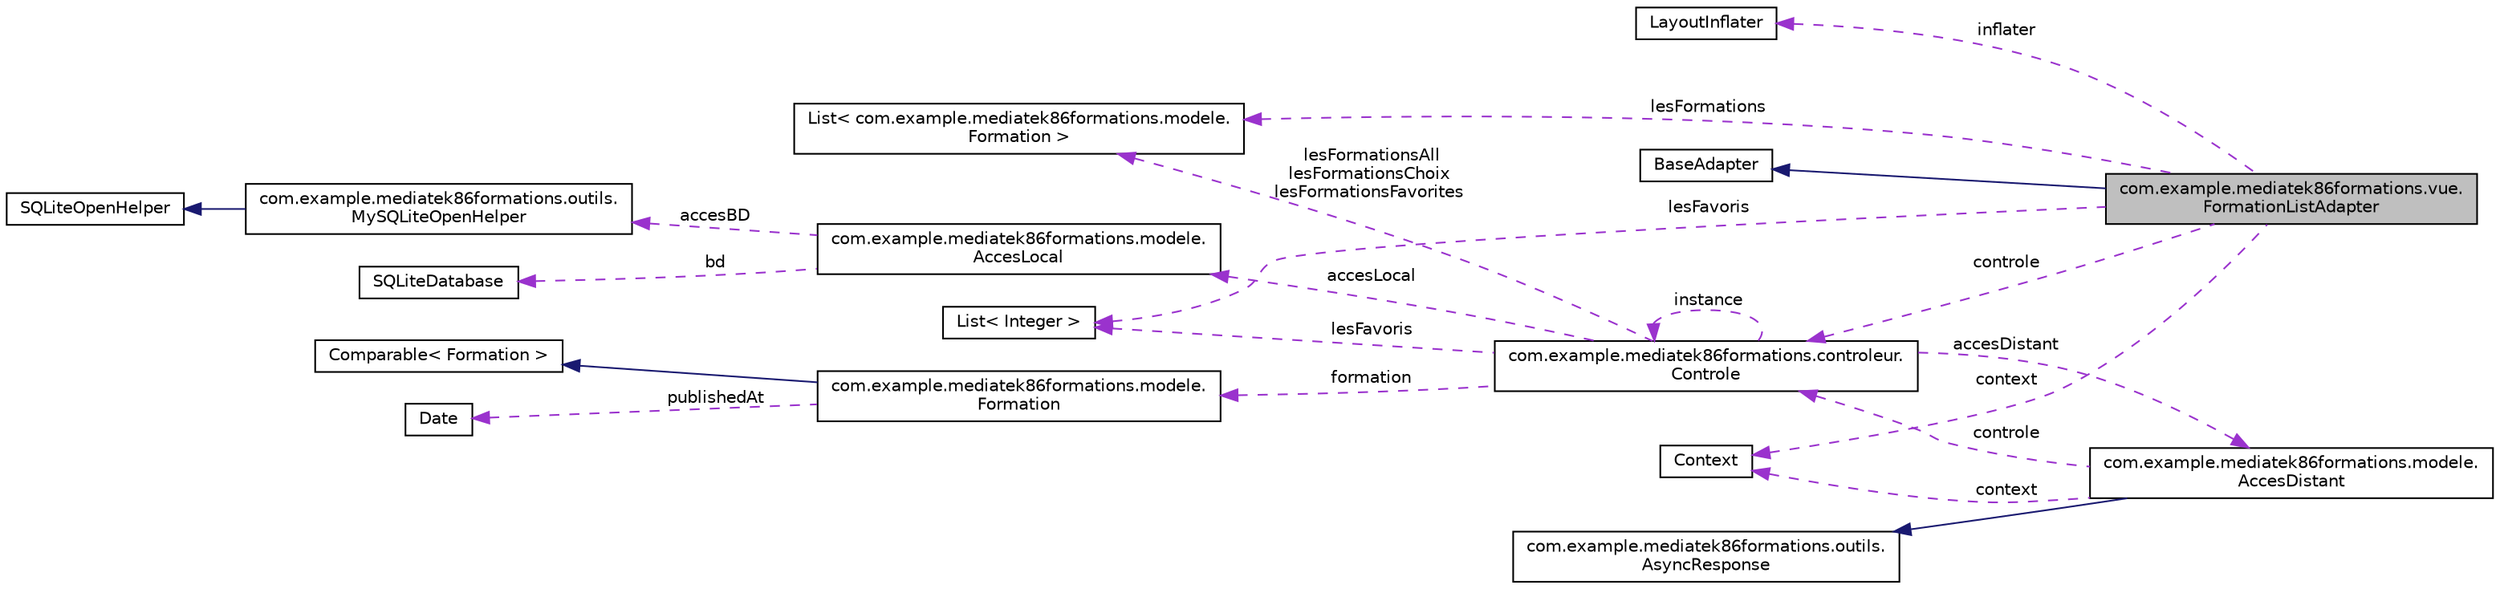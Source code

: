 digraph "com.example.mediatek86formations.vue.FormationListAdapter"
{
 // LATEX_PDF_SIZE
  edge [fontname="Helvetica",fontsize="10",labelfontname="Helvetica",labelfontsize="10"];
  node [fontname="Helvetica",fontsize="10",shape=record];
  rankdir="LR";
  Node1 [label="com.example.mediatek86formations.vue.\lFormationListAdapter",height=0.2,width=0.4,color="black", fillcolor="grey75", style="filled", fontcolor="black",tooltip=" "];
  Node2 -> Node1 [dir="back",color="midnightblue",fontsize="10",style="solid",fontname="Helvetica"];
  Node2 [label="BaseAdapter",height=0.2,width=0.4,color="black", fillcolor="white", style="filled",tooltip=" "];
  Node3 -> Node1 [dir="back",color="darkorchid3",fontsize="10",style="dashed",label=" lesFormations" ,fontname="Helvetica"];
  Node3 [label="List\< com.example.mediatek86formations.modele.\lFormation \>",height=0.2,width=0.4,color="black", fillcolor="white", style="filled",tooltip=" "];
  Node4 -> Node1 [dir="back",color="darkorchid3",fontsize="10",style="dashed",label=" inflater" ,fontname="Helvetica"];
  Node4 [label="LayoutInflater",height=0.2,width=0.4,color="black", fillcolor="white", style="filled",tooltip=" "];
  Node5 -> Node1 [dir="back",color="darkorchid3",fontsize="10",style="dashed",label=" controle" ,fontname="Helvetica"];
  Node5 [label="com.example.mediatek86formations.controleur.\lControle",height=0.2,width=0.4,color="black", fillcolor="white", style="filled",URL="$classcom_1_1example_1_1mediatek86formations_1_1controleur_1_1_controle.html",tooltip=" "];
  Node6 -> Node5 [dir="back",color="darkorchid3",fontsize="10",style="dashed",label=" formation" ,fontname="Helvetica"];
  Node6 [label="com.example.mediatek86formations.modele.\lFormation",height=0.2,width=0.4,color="black", fillcolor="white", style="filled",URL="$classcom_1_1example_1_1mediatek86formations_1_1modele_1_1_formation.html",tooltip=" "];
  Node7 -> Node6 [dir="back",color="midnightblue",fontsize="10",style="solid",fontname="Helvetica"];
  Node7 [label="Comparable\< Formation \>",height=0.2,width=0.4,color="black", fillcolor="white", style="filled",tooltip=" "];
  Node8 -> Node6 [dir="back",color="darkorchid3",fontsize="10",style="dashed",label=" publishedAt" ,fontname="Helvetica"];
  Node8 [label="Date",height=0.2,width=0.4,color="black", fillcolor="white", style="filled",tooltip=" "];
  Node3 -> Node5 [dir="back",color="darkorchid3",fontsize="10",style="dashed",label=" lesFormationsAll\nlesFormationsChoix\nlesFormationsFavorites" ,fontname="Helvetica"];
  Node9 -> Node5 [dir="back",color="darkorchid3",fontsize="10",style="dashed",label=" lesFavoris" ,fontname="Helvetica"];
  Node9 [label="List\< Integer \>",height=0.2,width=0.4,color="black", fillcolor="white", style="filled",tooltip=" "];
  Node10 -> Node5 [dir="back",color="darkorchid3",fontsize="10",style="dashed",label=" accesLocal" ,fontname="Helvetica"];
  Node10 [label="com.example.mediatek86formations.modele.\lAccesLocal",height=0.2,width=0.4,color="black", fillcolor="white", style="filled",URL="$classcom_1_1example_1_1mediatek86formations_1_1modele_1_1_acces_local.html",tooltip=" "];
  Node11 -> Node10 [dir="back",color="darkorchid3",fontsize="10",style="dashed",label=" accesBD" ,fontname="Helvetica"];
  Node11 [label="com.example.mediatek86formations.outils.\lMySQLiteOpenHelper",height=0.2,width=0.4,color="black", fillcolor="white", style="filled",URL="$classcom_1_1example_1_1mediatek86formations_1_1outils_1_1_my_s_q_lite_open_helper.html",tooltip=" "];
  Node12 -> Node11 [dir="back",color="midnightblue",fontsize="10",style="solid",fontname="Helvetica"];
  Node12 [label="SQLiteOpenHelper",height=0.2,width=0.4,color="black", fillcolor="white", style="filled",tooltip=" "];
  Node13 -> Node10 [dir="back",color="darkorchid3",fontsize="10",style="dashed",label=" bd" ,fontname="Helvetica"];
  Node13 [label="SQLiteDatabase",height=0.2,width=0.4,color="black", fillcolor="white", style="filled",tooltip=" "];
  Node14 -> Node5 [dir="back",color="darkorchid3",fontsize="10",style="dashed",label=" accesDistant" ,fontname="Helvetica"];
  Node14 [label="com.example.mediatek86formations.modele.\lAccesDistant",height=0.2,width=0.4,color="black", fillcolor="white", style="filled",URL="$classcom_1_1example_1_1mediatek86formations_1_1modele_1_1_acces_distant.html",tooltip=" "];
  Node15 -> Node14 [dir="back",color="midnightblue",fontsize="10",style="solid",fontname="Helvetica"];
  Node15 [label="com.example.mediatek86formations.outils.\lAsyncResponse",height=0.2,width=0.4,color="black", fillcolor="white", style="filled",URL="$interfacecom_1_1example_1_1mediatek86formations_1_1outils_1_1_async_response.html",tooltip=" "];
  Node5 -> Node14 [dir="back",color="darkorchid3",fontsize="10",style="dashed",label=" controle" ,fontname="Helvetica"];
  Node16 -> Node14 [dir="back",color="darkorchid3",fontsize="10",style="dashed",label=" context" ,fontname="Helvetica"];
  Node16 [label="Context",height=0.2,width=0.4,color="black", fillcolor="white", style="filled",tooltip=" "];
  Node5 -> Node5 [dir="back",color="darkorchid3",fontsize="10",style="dashed",label=" instance" ,fontname="Helvetica"];
  Node16 -> Node1 [dir="back",color="darkorchid3",fontsize="10",style="dashed",label=" context" ,fontname="Helvetica"];
  Node9 -> Node1 [dir="back",color="darkorchid3",fontsize="10",style="dashed",label=" lesFavoris" ,fontname="Helvetica"];
}
